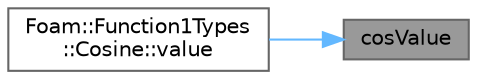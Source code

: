 digraph "cosValue"
{
 // LATEX_PDF_SIZE
  bgcolor="transparent";
  edge [fontname=Helvetica,fontsize=10,labelfontname=Helvetica,labelfontsize=10];
  node [fontname=Helvetica,fontsize=10,shape=box,height=0.2,width=0.4];
  rankdir="RL";
  Node1 [id="Node000001",label="cosValue",height=0.2,width=0.4,color="gray40", fillcolor="grey60", style="filled", fontcolor="black",tooltip=" "];
  Node1 -> Node2 [id="edge1_Node000001_Node000002",dir="back",color="steelblue1",style="solid",tooltip=" "];
  Node2 [id="Node000002",label="Foam::Function1Types\l::Cosine::value",height=0.2,width=0.4,color="grey40", fillcolor="white", style="filled",URL="$classFoam_1_1Function1Types_1_1Cosine.html#a2eddf367c9f7463efc0fcaceec7fb36d",tooltip=" "];
}

